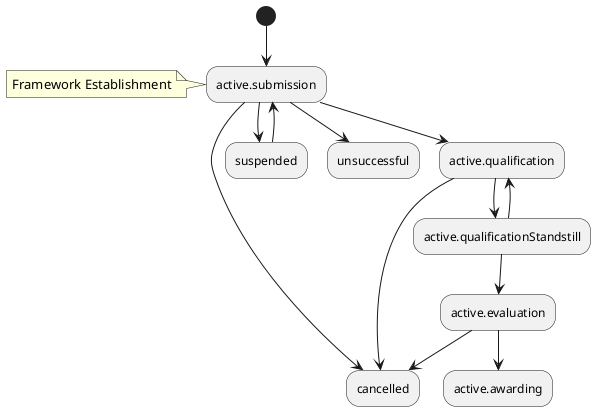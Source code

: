 @startuml
(*) --> active.submission
note left
Framework Establishment
end note
active.qualificationStandstill --> active.evaluation
 active.submission --> cancelled
 active.submission --> suspended
 suspended --> active.submission
 active.submission --> unsuccessful
 active.submission --> active.qualification
 active.qualification --> active.qualificationStandstill
 active.qualificationStandstill --> active.qualification
 active.evaluation --> cancelled
 active.evaluation --> active.awarding
 active.qualification -->cancelled
@enduml